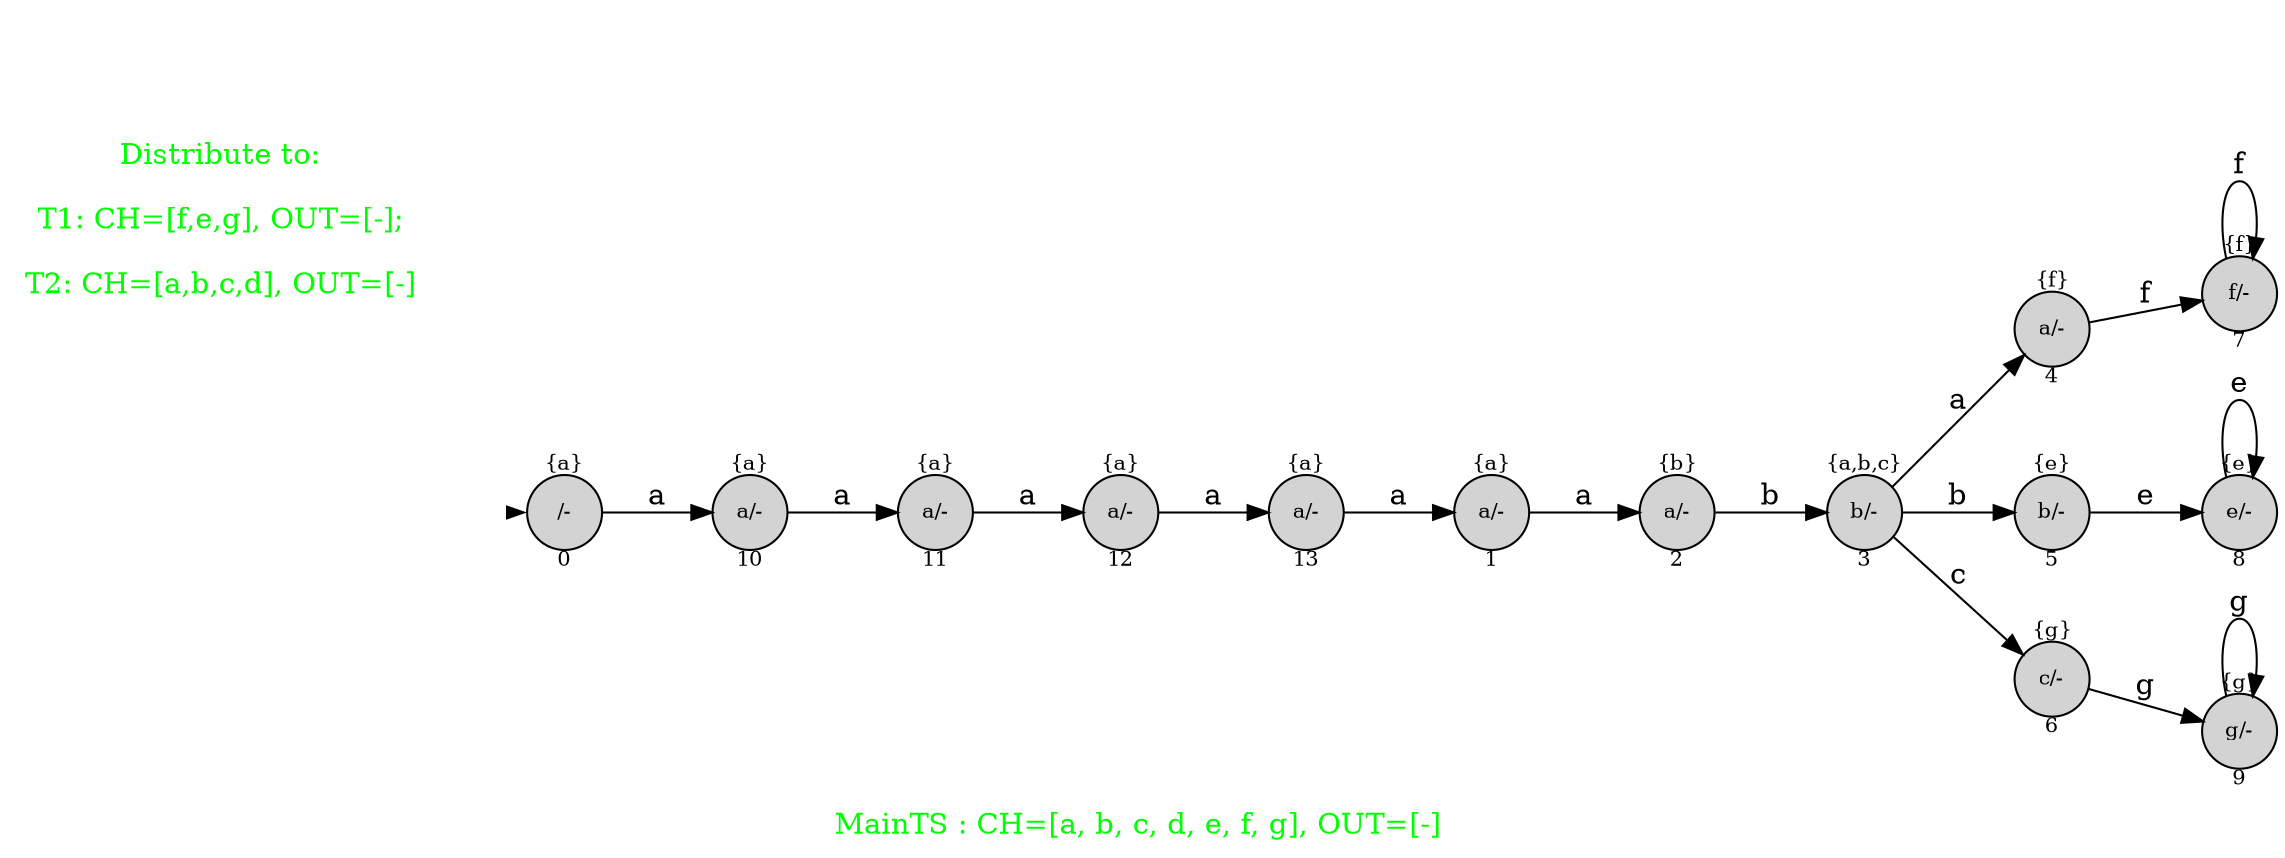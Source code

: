 digraph G {
graph [fontcolor="green",fontsize=14,rankdir=LR,ranksep=0.6,nodesep=0.5,label="
MainTS : CH=[a, b, c, d, e, f, g], OUT=[-] "];

node[shape=circle, style=filled, fixedsize=true, fontsize=10];

init [shape=point,style=invis];
spec [fontcolor="green",fontsize=14,peripheries=0,shape=square,fixedsize=false,style="",label="Distribute to:

T1: CH=[f,e,g], OUT=[-];

T2: CH=[a,b,c,d], OUT=[-]"];
	3[label="{a,b,c}

b/-

3"];

	4[label="{f}

a/-

4"];

	5[label="{e}

b/-

5"];

	0[label="{a}

/-

0"];

	6[label="{g}

c/-

6"];

	8[label="{e}

e/-

8"];

	7[label="{f}

f/-

7"];

	9[label="{g}

g/-

9"];

	11[label="{a}

a/-

11"];

	12[label="{a}

a/-

12"];

	2[label="{b}

a/-

2"];

	10[label="{a}

a/-

10"];

	13[label="{a}

a/-

13"];

	1[label="{a}

a/-

1"];

	 init -> 0[penwidth=0,tooltip="initial state"];

	7 -> 7[label="f"];

	8 -> 8[label="e"];

	10 -> 11[label="a"];

	12 -> 13[label="a"];

	6 -> 9[label="g"];

	5 -> 8[label="e"];

	11 -> 12[label="a"];

	1 -> 2[label="a"];

	4 -> 7[label="f"];

	3 -> 4[label="a"];

	2 -> 3[label="b"];

	0 -> 10[label="a"];

	13 -> 1[label="a"];

	3 -> 5[label="b"];

	9 -> 9[label="g"];

	3 -> 6[label="c"];


}
